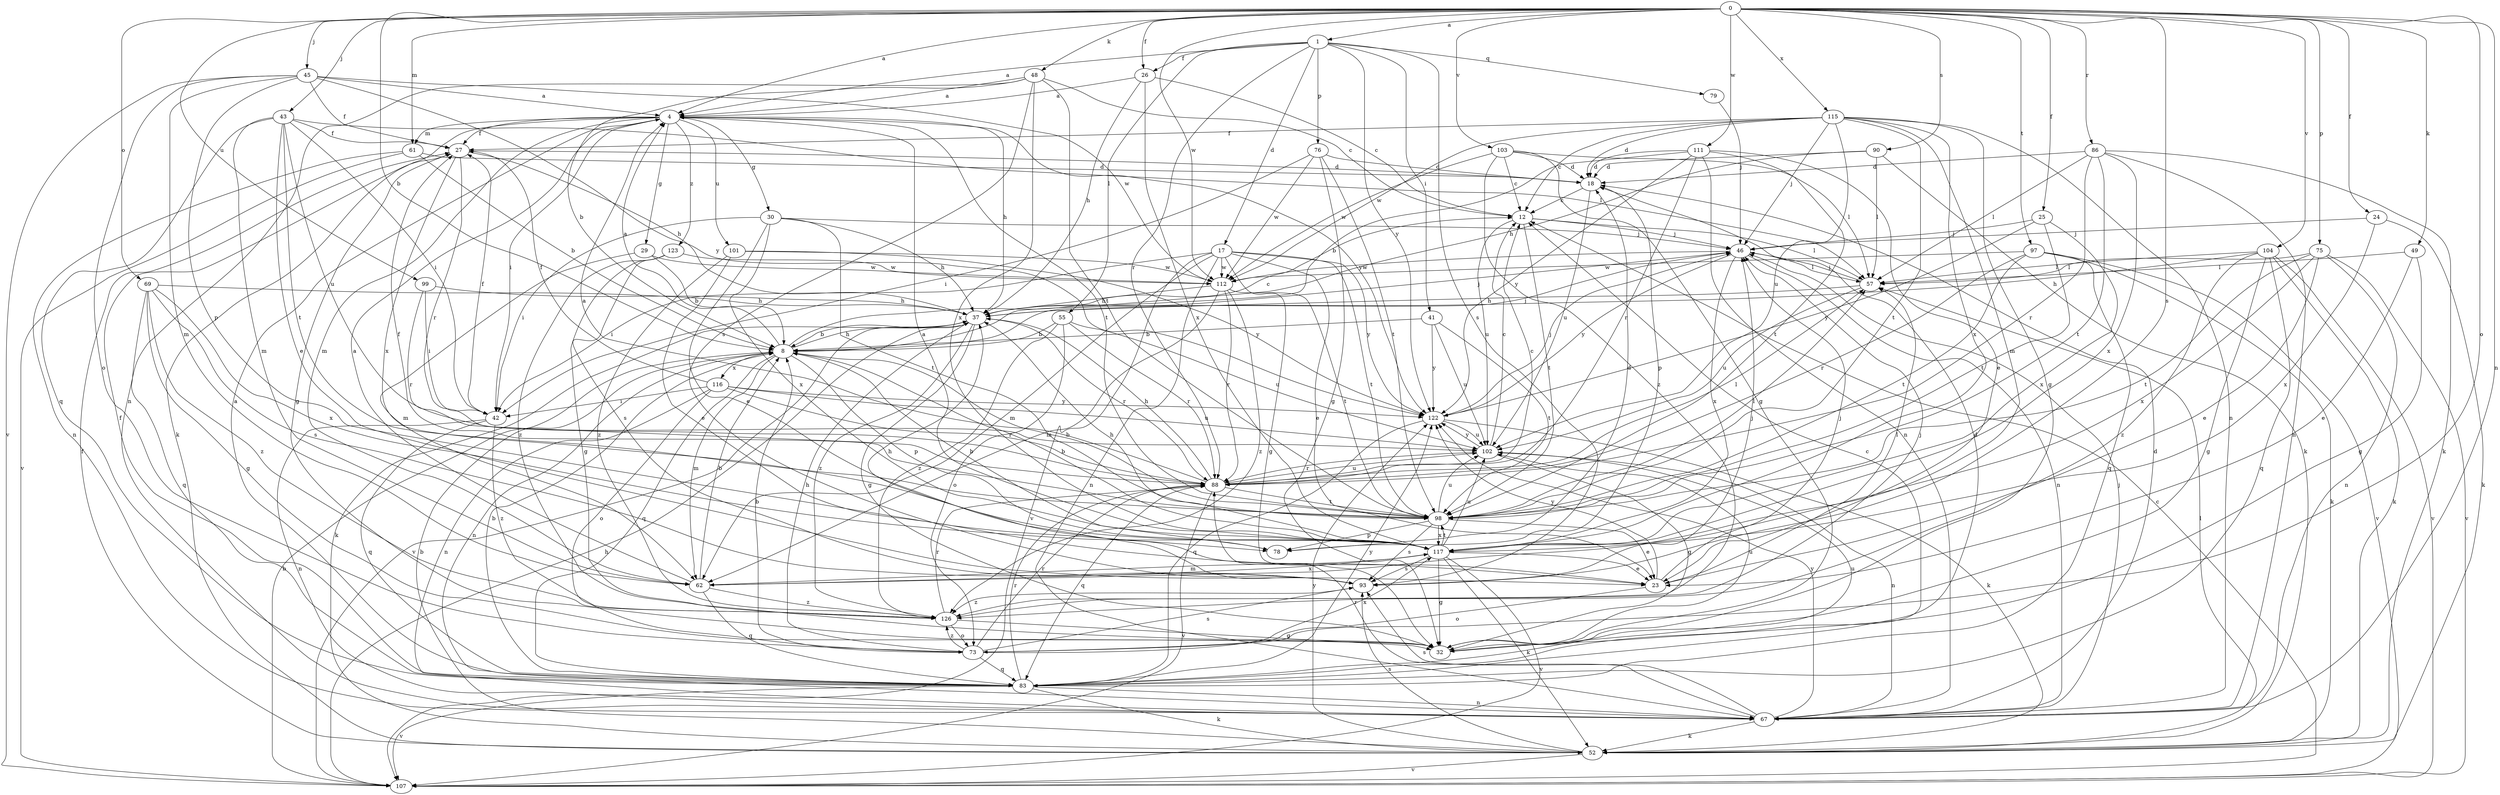 strict digraph  {
0;
1;
4;
8;
12;
17;
18;
23;
24;
25;
26;
27;
29;
30;
32;
37;
41;
42;
43;
45;
46;
48;
49;
52;
55;
57;
61;
62;
67;
69;
73;
75;
76;
78;
79;
83;
86;
88;
90;
93;
97;
98;
99;
101;
102;
103;
104;
107;
111;
112;
115;
116;
117;
122;
123;
126;
0 -> 1  [label=a];
0 -> 4  [label=a];
0 -> 8  [label=b];
0 -> 24  [label=f];
0 -> 25  [label=f];
0 -> 26  [label=f];
0 -> 43  [label=j];
0 -> 45  [label=j];
0 -> 48  [label=k];
0 -> 49  [label=k];
0 -> 61  [label=m];
0 -> 67  [label=n];
0 -> 69  [label=o];
0 -> 73  [label=o];
0 -> 75  [label=p];
0 -> 86  [label=r];
0 -> 90  [label=s];
0 -> 93  [label=s];
0 -> 97  [label=t];
0 -> 99  [label=u];
0 -> 103  [label=v];
0 -> 104  [label=v];
0 -> 111  [label=w];
0 -> 112  [label=w];
0 -> 115  [label=x];
1 -> 4  [label=a];
1 -> 17  [label=d];
1 -> 26  [label=f];
1 -> 41  [label=i];
1 -> 55  [label=l];
1 -> 76  [label=p];
1 -> 79  [label=q];
1 -> 88  [label=r];
1 -> 93  [label=s];
1 -> 122  [label=y];
4 -> 27  [label=f];
4 -> 29  [label=g];
4 -> 30  [label=g];
4 -> 37  [label=h];
4 -> 42  [label=i];
4 -> 52  [label=k];
4 -> 61  [label=m];
4 -> 62  [label=m];
4 -> 98  [label=t];
4 -> 101  [label=u];
4 -> 122  [label=y];
4 -> 123  [label=z];
8 -> 4  [label=a];
8 -> 12  [label=c];
8 -> 37  [label=h];
8 -> 46  [label=j];
8 -> 62  [label=m];
8 -> 67  [label=n];
8 -> 78  [label=p];
8 -> 83  [label=q];
8 -> 116  [label=x];
12 -> 46  [label=j];
12 -> 57  [label=l];
12 -> 98  [label=t];
12 -> 102  [label=u];
17 -> 23  [label=e];
17 -> 32  [label=g];
17 -> 42  [label=i];
17 -> 62  [label=m];
17 -> 67  [label=n];
17 -> 98  [label=t];
17 -> 107  [label=v];
17 -> 112  [label=w];
17 -> 122  [label=y];
18 -> 12  [label=c];
18 -> 78  [label=p];
18 -> 102  [label=u];
23 -> 46  [label=j];
23 -> 57  [label=l];
23 -> 73  [label=o];
23 -> 122  [label=y];
24 -> 46  [label=j];
24 -> 52  [label=k];
24 -> 117  [label=x];
25 -> 46  [label=j];
25 -> 98  [label=t];
25 -> 117  [label=x];
25 -> 122  [label=y];
26 -> 4  [label=a];
26 -> 12  [label=c];
26 -> 37  [label=h];
26 -> 117  [label=x];
27 -> 18  [label=d];
27 -> 32  [label=g];
27 -> 37  [label=h];
27 -> 88  [label=r];
27 -> 117  [label=x];
29 -> 8  [label=b];
29 -> 62  [label=m];
29 -> 112  [label=w];
30 -> 23  [label=e];
30 -> 37  [label=h];
30 -> 42  [label=i];
30 -> 46  [label=j];
30 -> 98  [label=t];
30 -> 117  [label=x];
32 -> 102  [label=u];
37 -> 8  [label=b];
37 -> 32  [label=g];
37 -> 46  [label=j];
37 -> 52  [label=k];
37 -> 88  [label=r];
37 -> 107  [label=v];
37 -> 126  [label=z];
41 -> 8  [label=b];
41 -> 98  [label=t];
41 -> 102  [label=u];
41 -> 122  [label=y];
42 -> 27  [label=f];
42 -> 67  [label=n];
42 -> 83  [label=q];
42 -> 126  [label=z];
43 -> 23  [label=e];
43 -> 27  [label=f];
43 -> 42  [label=i];
43 -> 57  [label=l];
43 -> 62  [label=m];
43 -> 83  [label=q];
43 -> 98  [label=t];
43 -> 102  [label=u];
45 -> 4  [label=a];
45 -> 27  [label=f];
45 -> 62  [label=m];
45 -> 73  [label=o];
45 -> 78  [label=p];
45 -> 107  [label=v];
45 -> 112  [label=w];
45 -> 122  [label=y];
46 -> 57  [label=l];
46 -> 67  [label=n];
46 -> 112  [label=w];
46 -> 117  [label=x];
46 -> 122  [label=y];
48 -> 4  [label=a];
48 -> 8  [label=b];
48 -> 12  [label=c];
48 -> 67  [label=n];
48 -> 93  [label=s];
48 -> 98  [label=t];
48 -> 117  [label=x];
49 -> 23  [label=e];
49 -> 32  [label=g];
49 -> 57  [label=l];
52 -> 8  [label=b];
52 -> 27  [label=f];
52 -> 57  [label=l];
52 -> 93  [label=s];
52 -> 107  [label=v];
52 -> 122  [label=y];
55 -> 8  [label=b];
55 -> 73  [label=o];
55 -> 88  [label=r];
55 -> 102  [label=u];
55 -> 126  [label=z];
57 -> 37  [label=h];
57 -> 46  [label=j];
57 -> 102  [label=u];
61 -> 8  [label=b];
61 -> 18  [label=d];
61 -> 67  [label=n];
61 -> 107  [label=v];
62 -> 4  [label=a];
62 -> 8  [label=b];
62 -> 83  [label=q];
62 -> 117  [label=x];
62 -> 126  [label=z];
67 -> 18  [label=d];
67 -> 46  [label=j];
67 -> 52  [label=k];
67 -> 88  [label=r];
67 -> 93  [label=s];
67 -> 122  [label=y];
69 -> 32  [label=g];
69 -> 37  [label=h];
69 -> 83  [label=q];
69 -> 93  [label=s];
69 -> 117  [label=x];
69 -> 126  [label=z];
73 -> 8  [label=b];
73 -> 37  [label=h];
73 -> 83  [label=q];
73 -> 88  [label=r];
73 -> 93  [label=s];
73 -> 117  [label=x];
73 -> 126  [label=z];
75 -> 23  [label=e];
75 -> 57  [label=l];
75 -> 67  [label=n];
75 -> 98  [label=t];
75 -> 107  [label=v];
75 -> 117  [label=x];
76 -> 18  [label=d];
76 -> 32  [label=g];
76 -> 42  [label=i];
76 -> 98  [label=t];
76 -> 112  [label=w];
78 -> 8  [label=b];
78 -> 18  [label=d];
79 -> 46  [label=j];
83 -> 4  [label=a];
83 -> 8  [label=b];
83 -> 12  [label=c];
83 -> 18  [label=d];
83 -> 27  [label=f];
83 -> 52  [label=k];
83 -> 67  [label=n];
83 -> 88  [label=r];
83 -> 102  [label=u];
83 -> 107  [label=v];
83 -> 122  [label=y];
86 -> 18  [label=d];
86 -> 52  [label=k];
86 -> 57  [label=l];
86 -> 67  [label=n];
86 -> 88  [label=r];
86 -> 98  [label=t];
86 -> 117  [label=x];
88 -> 4  [label=a];
88 -> 12  [label=c];
88 -> 37  [label=h];
88 -> 57  [label=l];
88 -> 83  [label=q];
88 -> 98  [label=t];
88 -> 102  [label=u];
88 -> 107  [label=v];
90 -> 18  [label=d];
90 -> 37  [label=h];
90 -> 52  [label=k];
90 -> 57  [label=l];
93 -> 37  [label=h];
93 -> 46  [label=j];
93 -> 126  [label=z];
97 -> 52  [label=k];
97 -> 83  [label=q];
97 -> 88  [label=r];
97 -> 98  [label=t];
97 -> 107  [label=v];
97 -> 112  [label=w];
98 -> 8  [label=b];
98 -> 23  [label=e];
98 -> 27  [label=f];
98 -> 57  [label=l];
98 -> 78  [label=p];
98 -> 93  [label=s];
98 -> 102  [label=u];
98 -> 117  [label=x];
99 -> 37  [label=h];
99 -> 42  [label=i];
99 -> 88  [label=r];
101 -> 23  [label=e];
101 -> 112  [label=w];
101 -> 122  [label=y];
101 -> 126  [label=z];
102 -> 12  [label=c];
102 -> 32  [label=g];
102 -> 67  [label=n];
102 -> 88  [label=r];
102 -> 122  [label=y];
103 -> 12  [label=c];
103 -> 18  [label=d];
103 -> 32  [label=g];
103 -> 57  [label=l];
103 -> 112  [label=w];
103 -> 126  [label=z];
104 -> 32  [label=g];
104 -> 37  [label=h];
104 -> 52  [label=k];
104 -> 57  [label=l];
104 -> 83  [label=q];
104 -> 107  [label=v];
104 -> 126  [label=z];
107 -> 8  [label=b];
107 -> 12  [label=c];
107 -> 37  [label=h];
111 -> 8  [label=b];
111 -> 18  [label=d];
111 -> 23  [label=e];
111 -> 67  [label=n];
111 -> 88  [label=r];
111 -> 98  [label=t];
111 -> 122  [label=y];
112 -> 37  [label=h];
112 -> 62  [label=m];
112 -> 88  [label=r];
112 -> 98  [label=t];
112 -> 126  [label=z];
115 -> 12  [label=c];
115 -> 18  [label=d];
115 -> 27  [label=f];
115 -> 32  [label=g];
115 -> 46  [label=j];
115 -> 62  [label=m];
115 -> 67  [label=n];
115 -> 98  [label=t];
115 -> 102  [label=u];
115 -> 112  [label=w];
115 -> 117  [label=x];
116 -> 27  [label=f];
116 -> 42  [label=i];
116 -> 67  [label=n];
116 -> 73  [label=o];
116 -> 88  [label=r];
116 -> 102  [label=u];
116 -> 122  [label=y];
117 -> 4  [label=a];
117 -> 8  [label=b];
117 -> 23  [label=e];
117 -> 32  [label=g];
117 -> 37  [label=h];
117 -> 52  [label=k];
117 -> 62  [label=m];
117 -> 93  [label=s];
117 -> 98  [label=t];
117 -> 102  [label=u];
117 -> 107  [label=v];
122 -> 46  [label=j];
122 -> 52  [label=k];
122 -> 83  [label=q];
122 -> 102  [label=u];
123 -> 32  [label=g];
123 -> 93  [label=s];
123 -> 112  [label=w];
123 -> 126  [label=z];
126 -> 32  [label=g];
126 -> 46  [label=j];
126 -> 73  [label=o];
126 -> 88  [label=r];
}
